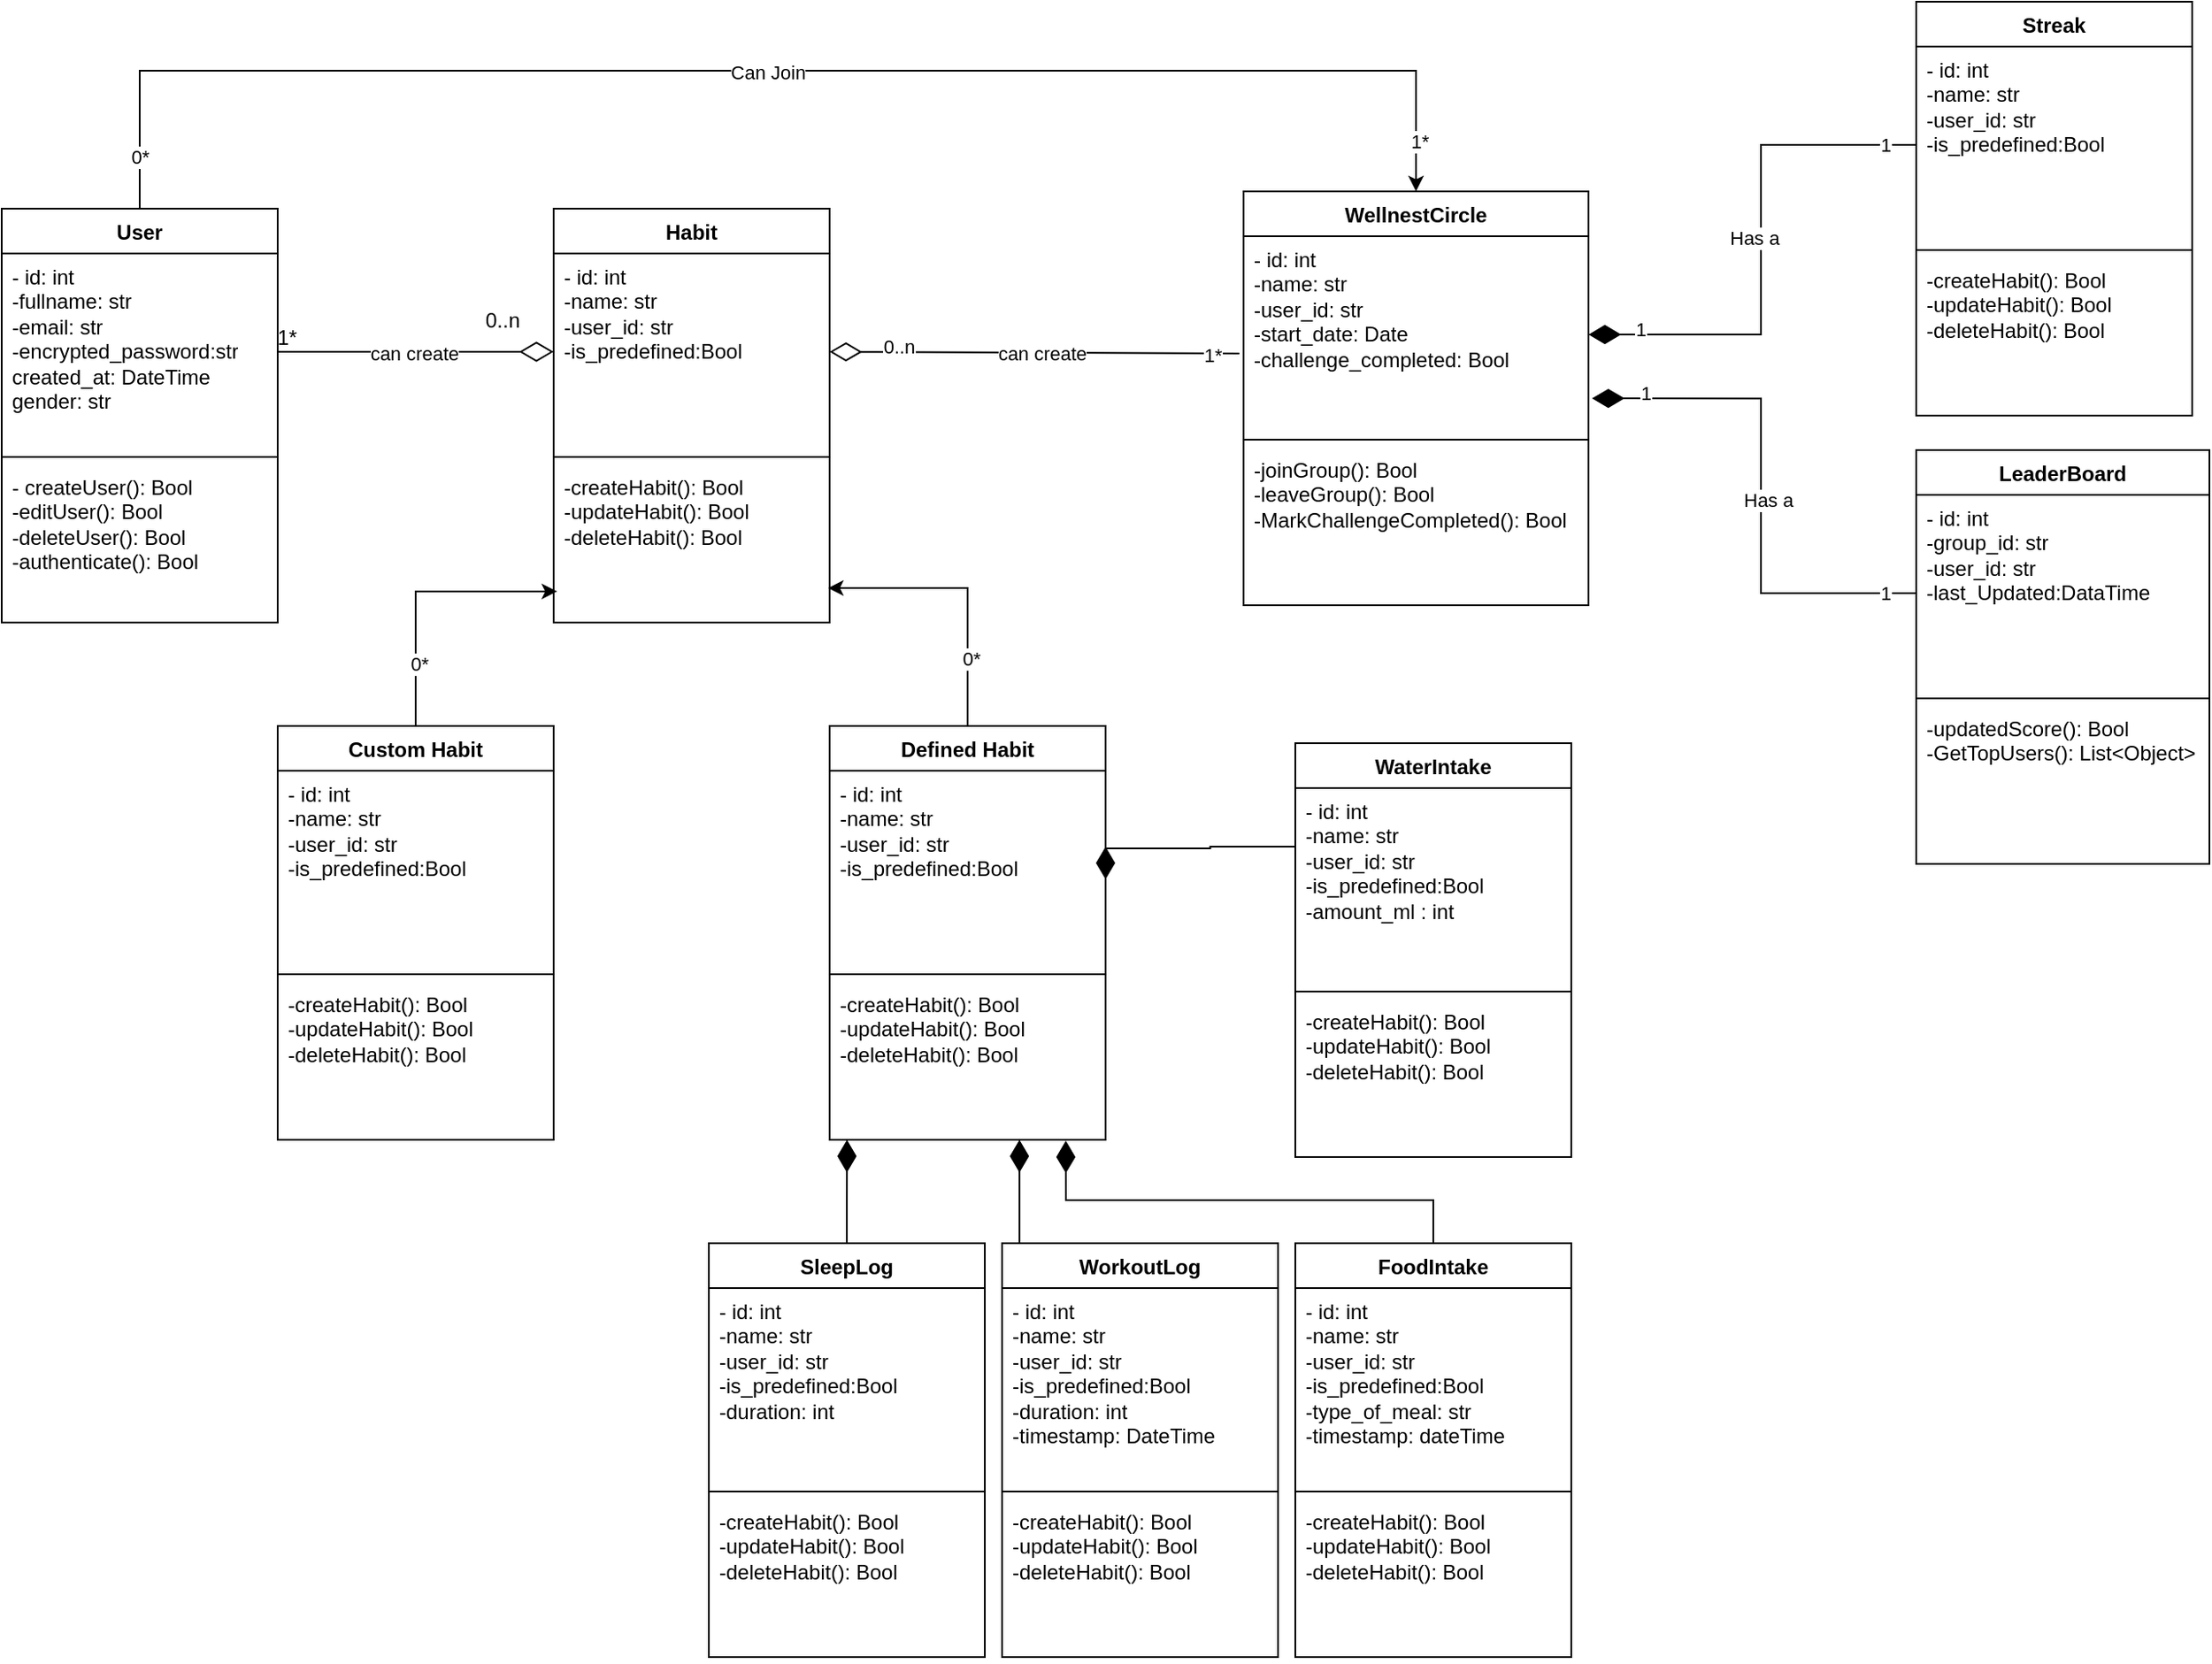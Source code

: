 <mxfile version="28.0.3">
  <diagram id="C5RBs43oDa-KdzZeNtuy" name="Page-1">
    <mxGraphModel dx="2864" dy="1127" grid="1" gridSize="10" guides="1" tooltips="1" connect="1" arrows="1" fold="1" page="1" pageScale="1" pageWidth="827" pageHeight="1169" math="0" shadow="0">
      <root>
        <mxCell id="WIyWlLk6GJQsqaUBKTNV-0" />
        <mxCell id="WIyWlLk6GJQsqaUBKTNV-1" parent="WIyWlLk6GJQsqaUBKTNV-0" />
        <mxCell id="eKkqiOvT282JGDjXfoXD-62" style="edgeStyle=orthogonalEdgeStyle;rounded=0;orthogonalLoop=1;jettySize=auto;html=1;entryX=0.5;entryY=0;entryDx=0;entryDy=0;exitX=0.5;exitY=0;exitDx=0;exitDy=0;" edge="1" parent="WIyWlLk6GJQsqaUBKTNV-1" source="eKkqiOvT282JGDjXfoXD-5" target="eKkqiOvT282JGDjXfoXD-29">
          <mxGeometry relative="1" as="geometry">
            <mxPoint x="40" y="220" as="targetPoint" />
            <Array as="points">
              <mxPoint x="40" y="340" />
              <mxPoint x="780" y="340" />
            </Array>
          </mxGeometry>
        </mxCell>
        <mxCell id="eKkqiOvT282JGDjXfoXD-63" value="Can Join" style="edgeLabel;html=1;align=center;verticalAlign=middle;resizable=0;points=[];" vertex="1" connectable="0" parent="eKkqiOvT282JGDjXfoXD-62">
          <mxGeometry x="-0.002" y="-1" relative="1" as="geometry">
            <mxPoint as="offset" />
          </mxGeometry>
        </mxCell>
        <mxCell id="eKkqiOvT282JGDjXfoXD-64" value="1*" style="edgeLabel;html=1;align=center;verticalAlign=middle;resizable=0;points=[];" vertex="1" connectable="0" parent="eKkqiOvT282JGDjXfoXD-62">
          <mxGeometry x="0.935" y="2" relative="1" as="geometry">
            <mxPoint as="offset" />
          </mxGeometry>
        </mxCell>
        <mxCell id="eKkqiOvT282JGDjXfoXD-65" value="0*" style="edgeLabel;html=1;align=center;verticalAlign=middle;resizable=0;points=[];" vertex="1" connectable="0" parent="eKkqiOvT282JGDjXfoXD-62">
          <mxGeometry x="-0.953" relative="1" as="geometry">
            <mxPoint y="-9" as="offset" />
          </mxGeometry>
        </mxCell>
        <mxCell id="eKkqiOvT282JGDjXfoXD-5" value="User" style="swimlane;fontStyle=1;align=center;verticalAlign=top;childLayout=stackLayout;horizontal=1;startSize=26;horizontalStack=0;resizeParent=1;resizeParentMax=0;resizeLast=0;collapsible=1;marginBottom=0;whiteSpace=wrap;html=1;" vertex="1" parent="WIyWlLk6GJQsqaUBKTNV-1">
          <mxGeometry x="-40" y="420" width="160" height="240" as="geometry" />
        </mxCell>
        <mxCell id="eKkqiOvT282JGDjXfoXD-6" value="- id: int&lt;div&gt;-fullname: str&lt;/div&gt;&lt;div&gt;-email: str&lt;/div&gt;&lt;div&gt;-encrypted_password:str&lt;/div&gt;&lt;div&gt;created_at: DateTime&lt;/div&gt;&lt;div&gt;gender: str&lt;/div&gt;&lt;div&gt;&lt;br&gt;&lt;/div&gt;" style="text;strokeColor=none;fillColor=none;align=left;verticalAlign=top;spacingLeft=4;spacingRight=4;overflow=hidden;rotatable=0;points=[[0,0.5],[1,0.5]];portConstraint=eastwest;whiteSpace=wrap;html=1;" vertex="1" parent="eKkqiOvT282JGDjXfoXD-5">
          <mxGeometry y="26" width="160" height="114" as="geometry" />
        </mxCell>
        <mxCell id="eKkqiOvT282JGDjXfoXD-7" value="" style="line;strokeWidth=1;fillColor=none;align=left;verticalAlign=middle;spacingTop=-1;spacingLeft=3;spacingRight=3;rotatable=0;labelPosition=right;points=[];portConstraint=eastwest;strokeColor=inherit;" vertex="1" parent="eKkqiOvT282JGDjXfoXD-5">
          <mxGeometry y="140" width="160" height="8" as="geometry" />
        </mxCell>
        <mxCell id="eKkqiOvT282JGDjXfoXD-8" value="- createUser(): Bool&lt;div&gt;-editUser(): Bool&lt;/div&gt;&lt;div&gt;-deleteUser(): Bool&lt;/div&gt;&lt;div&gt;-authenticate(): Bool&lt;br&gt;&lt;div&gt;&lt;br&gt;&lt;/div&gt;&lt;/div&gt;" style="text;strokeColor=none;fillColor=none;align=left;verticalAlign=top;spacingLeft=4;spacingRight=4;overflow=hidden;rotatable=0;points=[[0,0.5],[1,0.5]];portConstraint=eastwest;whiteSpace=wrap;html=1;" vertex="1" parent="eKkqiOvT282JGDjXfoXD-5">
          <mxGeometry y="148" width="160" height="92" as="geometry" />
        </mxCell>
        <mxCell id="eKkqiOvT282JGDjXfoXD-9" value="Habit" style="swimlane;fontStyle=1;align=center;verticalAlign=top;childLayout=stackLayout;horizontal=1;startSize=26;horizontalStack=0;resizeParent=1;resizeParentMax=0;resizeLast=0;collapsible=1;marginBottom=0;whiteSpace=wrap;html=1;" vertex="1" parent="WIyWlLk6GJQsqaUBKTNV-1">
          <mxGeometry x="280" y="420" width="160" height="240" as="geometry" />
        </mxCell>
        <mxCell id="eKkqiOvT282JGDjXfoXD-10" value="- id: int&lt;div&gt;-name: str&lt;/div&gt;&lt;div&gt;-user_id: str&lt;/div&gt;&lt;div&gt;-is_predefined:Bool&lt;/div&gt;&lt;div&gt;&lt;br&gt;&lt;/div&gt;&lt;div&gt;&lt;br&gt;&lt;/div&gt;" style="text;strokeColor=none;fillColor=none;align=left;verticalAlign=top;spacingLeft=4;spacingRight=4;overflow=hidden;rotatable=0;points=[[0,0.5],[1,0.5]];portConstraint=eastwest;whiteSpace=wrap;html=1;" vertex="1" parent="eKkqiOvT282JGDjXfoXD-9">
          <mxGeometry y="26" width="160" height="114" as="geometry" />
        </mxCell>
        <mxCell id="eKkqiOvT282JGDjXfoXD-11" value="" style="line;strokeWidth=1;fillColor=none;align=left;verticalAlign=middle;spacingTop=-1;spacingLeft=3;spacingRight=3;rotatable=0;labelPosition=right;points=[];portConstraint=eastwest;strokeColor=inherit;" vertex="1" parent="eKkqiOvT282JGDjXfoXD-9">
          <mxGeometry y="140" width="160" height="8" as="geometry" />
        </mxCell>
        <mxCell id="eKkqiOvT282JGDjXfoXD-12" value="&lt;div&gt;&lt;div&gt;-createHabit(): Bool&lt;/div&gt;&lt;/div&gt;&lt;div&gt;-updateHabit(): Bool&lt;/div&gt;&lt;div&gt;-deleteHabit(): Bool&lt;/div&gt;" style="text;strokeColor=none;fillColor=none;align=left;verticalAlign=top;spacingLeft=4;spacingRight=4;overflow=hidden;rotatable=0;points=[[0,0.5],[1,0.5]];portConstraint=eastwest;whiteSpace=wrap;html=1;" vertex="1" parent="eKkqiOvT282JGDjXfoXD-9">
          <mxGeometry y="148" width="160" height="92" as="geometry" />
        </mxCell>
        <mxCell id="eKkqiOvT282JGDjXfoXD-13" style="edgeStyle=orthogonalEdgeStyle;rounded=0;orthogonalLoop=1;jettySize=auto;html=1;exitX=1;exitY=0.5;exitDx=0;exitDy=0;entryX=0;entryY=0.5;entryDx=0;entryDy=0;endArrow=diamondThin;endFill=0;startSize=12;endSize=17;" edge="1" parent="WIyWlLk6GJQsqaUBKTNV-1" source="eKkqiOvT282JGDjXfoXD-6" target="eKkqiOvT282JGDjXfoXD-10">
          <mxGeometry relative="1" as="geometry" />
        </mxCell>
        <mxCell id="eKkqiOvT282JGDjXfoXD-14" value="can create" style="edgeLabel;html=1;align=center;verticalAlign=middle;resizable=0;points=[];" vertex="1" connectable="0" parent="eKkqiOvT282JGDjXfoXD-13">
          <mxGeometry x="-0.013" y="-1" relative="1" as="geometry">
            <mxPoint as="offset" />
          </mxGeometry>
        </mxCell>
        <mxCell id="eKkqiOvT282JGDjXfoXD-15" value="1*" style="text;html=1;align=center;verticalAlign=middle;resizable=0;points=[];autosize=1;strokeColor=none;fillColor=none;" vertex="1" parent="WIyWlLk6GJQsqaUBKTNV-1">
          <mxGeometry x="110" y="480" width="30" height="30" as="geometry" />
        </mxCell>
        <mxCell id="eKkqiOvT282JGDjXfoXD-16" value="0..n" style="text;html=1;align=center;verticalAlign=middle;resizable=0;points=[];autosize=1;strokeColor=none;fillColor=none;" vertex="1" parent="WIyWlLk6GJQsqaUBKTNV-1">
          <mxGeometry x="230" y="470" width="40" height="30" as="geometry" />
        </mxCell>
        <mxCell id="eKkqiOvT282JGDjXfoXD-25" style="edgeStyle=orthogonalEdgeStyle;rounded=0;orthogonalLoop=1;jettySize=auto;html=1;exitX=0.5;exitY=0;exitDx=0;exitDy=0;entryX=0.013;entryY=0.804;entryDx=0;entryDy=0;entryPerimeter=0;" edge="1" parent="WIyWlLk6GJQsqaUBKTNV-1" source="eKkqiOvT282JGDjXfoXD-17" target="eKkqiOvT282JGDjXfoXD-12">
          <mxGeometry relative="1" as="geometry">
            <mxPoint x="360" y="670" as="targetPoint" />
          </mxGeometry>
        </mxCell>
        <mxCell id="eKkqiOvT282JGDjXfoXD-28" value="0*" style="edgeLabel;html=1;align=center;verticalAlign=middle;resizable=0;points=[];" vertex="1" connectable="0" parent="eKkqiOvT282JGDjXfoXD-25">
          <mxGeometry x="-0.55" y="-2" relative="1" as="geometry">
            <mxPoint as="offset" />
          </mxGeometry>
        </mxCell>
        <mxCell id="eKkqiOvT282JGDjXfoXD-17" value="Custom Habit" style="swimlane;fontStyle=1;align=center;verticalAlign=top;childLayout=stackLayout;horizontal=1;startSize=26;horizontalStack=0;resizeParent=1;resizeParentMax=0;resizeLast=0;collapsible=1;marginBottom=0;whiteSpace=wrap;html=1;" vertex="1" parent="WIyWlLk6GJQsqaUBKTNV-1">
          <mxGeometry x="120" y="720" width="160" height="240" as="geometry" />
        </mxCell>
        <mxCell id="eKkqiOvT282JGDjXfoXD-18" value="- id: int&lt;div&gt;-name: str&lt;/div&gt;&lt;div&gt;-user_id: str&lt;/div&gt;&lt;div&gt;-is_predefined:Bool&lt;/div&gt;&lt;div&gt;&lt;br&gt;&lt;/div&gt;&lt;div&gt;&lt;br&gt;&lt;/div&gt;" style="text;strokeColor=none;fillColor=none;align=left;verticalAlign=top;spacingLeft=4;spacingRight=4;overflow=hidden;rotatable=0;points=[[0,0.5],[1,0.5]];portConstraint=eastwest;whiteSpace=wrap;html=1;" vertex="1" parent="eKkqiOvT282JGDjXfoXD-17">
          <mxGeometry y="26" width="160" height="114" as="geometry" />
        </mxCell>
        <mxCell id="eKkqiOvT282JGDjXfoXD-19" value="" style="line;strokeWidth=1;fillColor=none;align=left;verticalAlign=middle;spacingTop=-1;spacingLeft=3;spacingRight=3;rotatable=0;labelPosition=right;points=[];portConstraint=eastwest;strokeColor=inherit;" vertex="1" parent="eKkqiOvT282JGDjXfoXD-17">
          <mxGeometry y="140" width="160" height="8" as="geometry" />
        </mxCell>
        <mxCell id="eKkqiOvT282JGDjXfoXD-20" value="&lt;div&gt;&lt;div&gt;-createHabit(): Bool&lt;/div&gt;&lt;/div&gt;&lt;div&gt;-updateHabit(): Bool&lt;/div&gt;&lt;div&gt;-deleteHabit(): Bool&lt;/div&gt;" style="text;strokeColor=none;fillColor=none;align=left;verticalAlign=top;spacingLeft=4;spacingRight=4;overflow=hidden;rotatable=0;points=[[0,0.5],[1,0.5]];portConstraint=eastwest;whiteSpace=wrap;html=1;" vertex="1" parent="eKkqiOvT282JGDjXfoXD-17">
          <mxGeometry y="148" width="160" height="92" as="geometry" />
        </mxCell>
        <mxCell id="eKkqiOvT282JGDjXfoXD-21" value="Defined Habit" style="swimlane;fontStyle=1;align=center;verticalAlign=top;childLayout=stackLayout;horizontal=1;startSize=26;horizontalStack=0;resizeParent=1;resizeParentMax=0;resizeLast=0;collapsible=1;marginBottom=0;whiteSpace=wrap;html=1;" vertex="1" parent="WIyWlLk6GJQsqaUBKTNV-1">
          <mxGeometry x="440" y="720" width="160" height="240" as="geometry" />
        </mxCell>
        <mxCell id="eKkqiOvT282JGDjXfoXD-22" value="- id: int&lt;div&gt;-name: str&lt;/div&gt;&lt;div&gt;-user_id: str&lt;/div&gt;&lt;div&gt;-is_predefined:Bool&lt;/div&gt;&lt;div&gt;&lt;br&gt;&lt;/div&gt;&lt;div&gt;&lt;br&gt;&lt;/div&gt;" style="text;strokeColor=none;fillColor=none;align=left;verticalAlign=top;spacingLeft=4;spacingRight=4;overflow=hidden;rotatable=0;points=[[0,0.5],[1,0.5]];portConstraint=eastwest;whiteSpace=wrap;html=1;" vertex="1" parent="eKkqiOvT282JGDjXfoXD-21">
          <mxGeometry y="26" width="160" height="114" as="geometry" />
        </mxCell>
        <mxCell id="eKkqiOvT282JGDjXfoXD-23" value="" style="line;strokeWidth=1;fillColor=none;align=left;verticalAlign=middle;spacingTop=-1;spacingLeft=3;spacingRight=3;rotatable=0;labelPosition=right;points=[];portConstraint=eastwest;strokeColor=inherit;" vertex="1" parent="eKkqiOvT282JGDjXfoXD-21">
          <mxGeometry y="140" width="160" height="8" as="geometry" />
        </mxCell>
        <mxCell id="eKkqiOvT282JGDjXfoXD-24" value="&lt;div&gt;&lt;div&gt;-createHabit(): Bool&lt;/div&gt;&lt;/div&gt;&lt;div&gt;-updateHabit(): Bool&lt;/div&gt;&lt;div&gt;-deleteHabit(): Bool&lt;/div&gt;" style="text;strokeColor=none;fillColor=none;align=left;verticalAlign=top;spacingLeft=4;spacingRight=4;overflow=hidden;rotatable=0;points=[[0,0.5],[1,0.5]];portConstraint=eastwest;whiteSpace=wrap;html=1;" vertex="1" parent="eKkqiOvT282JGDjXfoXD-21">
          <mxGeometry y="148" width="160" height="92" as="geometry" />
        </mxCell>
        <mxCell id="eKkqiOvT282JGDjXfoXD-26" style="edgeStyle=orthogonalEdgeStyle;rounded=0;orthogonalLoop=1;jettySize=auto;html=1;exitX=0.5;exitY=0;exitDx=0;exitDy=0;entryX=0.994;entryY=0.783;entryDx=0;entryDy=0;entryPerimeter=0;" edge="1" parent="WIyWlLk6GJQsqaUBKTNV-1" source="eKkqiOvT282JGDjXfoXD-21" target="eKkqiOvT282JGDjXfoXD-12">
          <mxGeometry relative="1" as="geometry" />
        </mxCell>
        <mxCell id="eKkqiOvT282JGDjXfoXD-27" value="0*" style="edgeLabel;html=1;align=center;verticalAlign=middle;resizable=0;points=[];" vertex="1" connectable="0" parent="eKkqiOvT282JGDjXfoXD-26">
          <mxGeometry x="-0.515" y="-2" relative="1" as="geometry">
            <mxPoint as="offset" />
          </mxGeometry>
        </mxCell>
        <mxCell id="eKkqiOvT282JGDjXfoXD-29" value="WellnestCircle" style="swimlane;fontStyle=1;align=center;verticalAlign=top;childLayout=stackLayout;horizontal=1;startSize=26;horizontalStack=0;resizeParent=1;resizeParentMax=0;resizeLast=0;collapsible=1;marginBottom=0;whiteSpace=wrap;html=1;" vertex="1" parent="WIyWlLk6GJQsqaUBKTNV-1">
          <mxGeometry x="680" y="410" width="200" height="240" as="geometry" />
        </mxCell>
        <mxCell id="eKkqiOvT282JGDjXfoXD-30" value="- id: int&lt;div&gt;-name: str&lt;/div&gt;&lt;div&gt;-user_id: str&lt;/div&gt;&lt;div&gt;-start_date: Date&lt;/div&gt;&lt;div&gt;-challenge_completed: Bool&lt;/div&gt;&lt;div&gt;&lt;br&gt;&lt;/div&gt;&lt;div&gt;&lt;br&gt;&lt;/div&gt;" style="text;strokeColor=none;fillColor=none;align=left;verticalAlign=top;spacingLeft=4;spacingRight=4;overflow=hidden;rotatable=0;points=[[0,0.5],[1,0.5]];portConstraint=eastwest;whiteSpace=wrap;html=1;" vertex="1" parent="eKkqiOvT282JGDjXfoXD-29">
          <mxGeometry y="26" width="200" height="114" as="geometry" />
        </mxCell>
        <mxCell id="eKkqiOvT282JGDjXfoXD-31" value="" style="line;strokeWidth=1;fillColor=none;align=left;verticalAlign=middle;spacingTop=-1;spacingLeft=3;spacingRight=3;rotatable=0;labelPosition=right;points=[];portConstraint=eastwest;strokeColor=inherit;" vertex="1" parent="eKkqiOvT282JGDjXfoXD-29">
          <mxGeometry y="140" width="200" height="8" as="geometry" />
        </mxCell>
        <mxCell id="eKkqiOvT282JGDjXfoXD-32" value="&lt;div&gt;&lt;div&gt;-joinGroup(): Bool&lt;/div&gt;&lt;/div&gt;&lt;div&gt;-leaveGroup(): Bool&lt;/div&gt;&lt;div&gt;-MarkChallengeCompleted(): Bool&lt;/div&gt;" style="text;strokeColor=none;fillColor=none;align=left;verticalAlign=top;spacingLeft=4;spacingRight=4;overflow=hidden;rotatable=0;points=[[0,0.5],[1,0.5]];portConstraint=eastwest;whiteSpace=wrap;html=1;" vertex="1" parent="eKkqiOvT282JGDjXfoXD-29">
          <mxGeometry y="148" width="200" height="92" as="geometry" />
        </mxCell>
        <mxCell id="eKkqiOvT282JGDjXfoXD-35" style="edgeStyle=orthogonalEdgeStyle;rounded=0;orthogonalLoop=1;jettySize=auto;html=1;exitX=1;exitY=0.5;exitDx=0;exitDy=0;entryX=-0.012;entryY=0.596;entryDx=0;entryDy=0;entryPerimeter=0;endArrow=none;endFill=0;startArrow=diamondThin;startFill=0;startSize=16;" edge="1" parent="WIyWlLk6GJQsqaUBKTNV-1" source="eKkqiOvT282JGDjXfoXD-10" target="eKkqiOvT282JGDjXfoXD-30">
          <mxGeometry relative="1" as="geometry">
            <Array as="points">
              <mxPoint x="440" y="504" />
            </Array>
          </mxGeometry>
        </mxCell>
        <mxCell id="eKkqiOvT282JGDjXfoXD-36" value="can create" style="edgeLabel;html=1;align=center;verticalAlign=middle;resizable=0;points=[];" vertex="1" connectable="0" parent="eKkqiOvT282JGDjXfoXD-35">
          <mxGeometry x="0.037" relative="1" as="geometry">
            <mxPoint as="offset" />
          </mxGeometry>
        </mxCell>
        <mxCell id="eKkqiOvT282JGDjXfoXD-37" value="0..n" style="edgeLabel;html=1;align=center;verticalAlign=middle;resizable=0;points=[];" vertex="1" connectable="0" parent="eKkqiOvT282JGDjXfoXD-35">
          <mxGeometry x="-0.883" y="3" relative="1" as="geometry">
            <mxPoint x="26" as="offset" />
          </mxGeometry>
        </mxCell>
        <mxCell id="eKkqiOvT282JGDjXfoXD-38" value="1*" style="edgeLabel;html=1;align=center;verticalAlign=middle;resizable=0;points=[];" vertex="1" connectable="0" parent="eKkqiOvT282JGDjXfoXD-35">
          <mxGeometry x="0.865" y="-1" relative="1" as="geometry">
            <mxPoint as="offset" />
          </mxGeometry>
        </mxCell>
        <mxCell id="eKkqiOvT282JGDjXfoXD-39" value="Streak" style="swimlane;fontStyle=1;align=center;verticalAlign=top;childLayout=stackLayout;horizontal=1;startSize=26;horizontalStack=0;resizeParent=1;resizeParentMax=0;resizeLast=0;collapsible=1;marginBottom=0;whiteSpace=wrap;html=1;" vertex="1" parent="WIyWlLk6GJQsqaUBKTNV-1">
          <mxGeometry x="1070" y="300" width="160" height="240" as="geometry" />
        </mxCell>
        <mxCell id="eKkqiOvT282JGDjXfoXD-40" value="- id: int&lt;div&gt;-name: str&lt;/div&gt;&lt;div&gt;-user_id: str&lt;/div&gt;&lt;div&gt;-is_predefined:Bool&lt;/div&gt;&lt;div&gt;&lt;br&gt;&lt;/div&gt;&lt;div&gt;&lt;br&gt;&lt;/div&gt;" style="text;strokeColor=none;fillColor=none;align=left;verticalAlign=top;spacingLeft=4;spacingRight=4;overflow=hidden;rotatable=0;points=[[0,0.5],[1,0.5]];portConstraint=eastwest;whiteSpace=wrap;html=1;" vertex="1" parent="eKkqiOvT282JGDjXfoXD-39">
          <mxGeometry y="26" width="160" height="114" as="geometry" />
        </mxCell>
        <mxCell id="eKkqiOvT282JGDjXfoXD-41" value="" style="line;strokeWidth=1;fillColor=none;align=left;verticalAlign=middle;spacingTop=-1;spacingLeft=3;spacingRight=3;rotatable=0;labelPosition=right;points=[];portConstraint=eastwest;strokeColor=inherit;" vertex="1" parent="eKkqiOvT282JGDjXfoXD-39">
          <mxGeometry y="140" width="160" height="8" as="geometry" />
        </mxCell>
        <mxCell id="eKkqiOvT282JGDjXfoXD-42" value="&lt;div&gt;&lt;div&gt;-createHabit(): Bool&lt;/div&gt;&lt;/div&gt;&lt;div&gt;-updateHabit(): Bool&lt;/div&gt;&lt;div&gt;-deleteHabit(): Bool&lt;/div&gt;" style="text;strokeColor=none;fillColor=none;align=left;verticalAlign=top;spacingLeft=4;spacingRight=4;overflow=hidden;rotatable=0;points=[[0,0.5],[1,0.5]];portConstraint=eastwest;whiteSpace=wrap;html=1;" vertex="1" parent="eKkqiOvT282JGDjXfoXD-39">
          <mxGeometry y="148" width="160" height="92" as="geometry" />
        </mxCell>
        <mxCell id="eKkqiOvT282JGDjXfoXD-43" style="edgeStyle=orthogonalEdgeStyle;rounded=0;orthogonalLoop=1;jettySize=auto;html=1;entryX=1;entryY=0.5;entryDx=0;entryDy=0;endArrow=diamondThin;endFill=1;endSize=16;" edge="1" parent="WIyWlLk6GJQsqaUBKTNV-1" source="eKkqiOvT282JGDjXfoXD-40" target="eKkqiOvT282JGDjXfoXD-30">
          <mxGeometry relative="1" as="geometry" />
        </mxCell>
        <mxCell id="eKkqiOvT282JGDjXfoXD-44" value="1" style="edgeLabel;html=1;align=center;verticalAlign=middle;resizable=0;points=[];" vertex="1" connectable="0" parent="eKkqiOvT282JGDjXfoXD-43">
          <mxGeometry x="-0.876" relative="1" as="geometry">
            <mxPoint as="offset" />
          </mxGeometry>
        </mxCell>
        <mxCell id="eKkqiOvT282JGDjXfoXD-45" value="1" style="edgeLabel;html=1;align=center;verticalAlign=middle;resizable=0;points=[];" vertex="1" connectable="0" parent="eKkqiOvT282JGDjXfoXD-43">
          <mxGeometry x="0.865" relative="1" as="geometry">
            <mxPoint x="10" y="-3" as="offset" />
          </mxGeometry>
        </mxCell>
        <mxCell id="eKkqiOvT282JGDjXfoXD-46" value="Has a" style="edgeLabel;html=1;align=center;verticalAlign=middle;resizable=0;points=[];" vertex="1" connectable="0" parent="eKkqiOvT282JGDjXfoXD-43">
          <mxGeometry x="-0.04" y="-4" relative="1" as="geometry">
            <mxPoint as="offset" />
          </mxGeometry>
        </mxCell>
        <mxCell id="eKkqiOvT282JGDjXfoXD-54" value="LeaderBoard" style="swimlane;fontStyle=1;align=center;verticalAlign=top;childLayout=stackLayout;horizontal=1;startSize=26;horizontalStack=0;resizeParent=1;resizeParentMax=0;resizeLast=0;collapsible=1;marginBottom=0;whiteSpace=wrap;html=1;" vertex="1" parent="WIyWlLk6GJQsqaUBKTNV-1">
          <mxGeometry x="1070" y="560" width="170" height="240" as="geometry" />
        </mxCell>
        <mxCell id="eKkqiOvT282JGDjXfoXD-55" value="- id: int&lt;div&gt;-group_id: str&lt;/div&gt;&lt;div&gt;-user_id: str&lt;/div&gt;&lt;div&gt;-last_Updated:DataTime&lt;/div&gt;&lt;div&gt;&lt;br&gt;&lt;/div&gt;&lt;div&gt;&lt;br&gt;&lt;/div&gt;" style="text;strokeColor=none;fillColor=none;align=left;verticalAlign=top;spacingLeft=4;spacingRight=4;overflow=hidden;rotatable=0;points=[[0,0.5],[1,0.5]];portConstraint=eastwest;whiteSpace=wrap;html=1;" vertex="1" parent="eKkqiOvT282JGDjXfoXD-54">
          <mxGeometry y="26" width="170" height="114" as="geometry" />
        </mxCell>
        <mxCell id="eKkqiOvT282JGDjXfoXD-56" value="" style="line;strokeWidth=1;fillColor=none;align=left;verticalAlign=middle;spacingTop=-1;spacingLeft=3;spacingRight=3;rotatable=0;labelPosition=right;points=[];portConstraint=eastwest;strokeColor=inherit;" vertex="1" parent="eKkqiOvT282JGDjXfoXD-54">
          <mxGeometry y="140" width="170" height="8" as="geometry" />
        </mxCell>
        <mxCell id="eKkqiOvT282JGDjXfoXD-57" value="&lt;div&gt;&lt;div&gt;-updatedScore(): Bool&lt;/div&gt;&lt;/div&gt;&lt;div&gt;-GetTopUsers(): List&amp;lt;Object&amp;gt;&lt;/div&gt;&lt;div&gt;&lt;br&gt;&lt;/div&gt;" style="text;strokeColor=none;fillColor=none;align=left;verticalAlign=top;spacingLeft=4;spacingRight=4;overflow=hidden;rotatable=0;points=[[0,0.5],[1,0.5]];portConstraint=eastwest;whiteSpace=wrap;html=1;" vertex="1" parent="eKkqiOvT282JGDjXfoXD-54">
          <mxGeometry y="148" width="170" height="92" as="geometry" />
        </mxCell>
        <mxCell id="eKkqiOvT282JGDjXfoXD-58" style="edgeStyle=orthogonalEdgeStyle;rounded=0;orthogonalLoop=1;jettySize=auto;html=1;entryX=1.01;entryY=0.825;entryDx=0;entryDy=0;endArrow=diamondThin;endFill=1;endSize=16;entryPerimeter=0;" edge="1" parent="WIyWlLk6GJQsqaUBKTNV-1" source="eKkqiOvT282JGDjXfoXD-55" target="eKkqiOvT282JGDjXfoXD-30">
          <mxGeometry relative="1" as="geometry">
            <mxPoint x="880" y="753" as="targetPoint" />
          </mxGeometry>
        </mxCell>
        <mxCell id="eKkqiOvT282JGDjXfoXD-59" value="1" style="edgeLabel;html=1;align=center;verticalAlign=middle;resizable=0;points=[];" vertex="1" connectable="0" parent="eKkqiOvT282JGDjXfoXD-58">
          <mxGeometry x="-0.876" relative="1" as="geometry">
            <mxPoint as="offset" />
          </mxGeometry>
        </mxCell>
        <mxCell id="eKkqiOvT282JGDjXfoXD-60" value="1" style="edgeLabel;html=1;align=center;verticalAlign=middle;resizable=0;points=[];" vertex="1" connectable="0" parent="eKkqiOvT282JGDjXfoXD-58">
          <mxGeometry x="0.865" relative="1" as="geometry">
            <mxPoint x="10" y="-3" as="offset" />
          </mxGeometry>
        </mxCell>
        <mxCell id="eKkqiOvT282JGDjXfoXD-61" value="Has a" style="edgeLabel;html=1;align=center;verticalAlign=middle;resizable=0;points=[];" vertex="1" connectable="0" parent="eKkqiOvT282JGDjXfoXD-58">
          <mxGeometry x="-0.04" y="-4" relative="1" as="geometry">
            <mxPoint as="offset" />
          </mxGeometry>
        </mxCell>
        <mxCell id="eKkqiOvT282JGDjXfoXD-66" value="WaterIntake" style="swimlane;fontStyle=1;align=center;verticalAlign=top;childLayout=stackLayout;horizontal=1;startSize=26;horizontalStack=0;resizeParent=1;resizeParentMax=0;resizeLast=0;collapsible=1;marginBottom=0;whiteSpace=wrap;html=1;" vertex="1" parent="WIyWlLk6GJQsqaUBKTNV-1">
          <mxGeometry x="710" y="730" width="160" height="240" as="geometry" />
        </mxCell>
        <mxCell id="eKkqiOvT282JGDjXfoXD-67" value="- id: int&lt;div&gt;-name: str&lt;/div&gt;&lt;div&gt;-user_id: str&lt;/div&gt;&lt;div&gt;-is_predefined:Bool&lt;/div&gt;&lt;div&gt;-amount_ml : int&lt;/div&gt;&lt;div&gt;&lt;br&gt;&lt;/div&gt;&lt;div&gt;&lt;br&gt;&lt;/div&gt;" style="text;strokeColor=none;fillColor=none;align=left;verticalAlign=top;spacingLeft=4;spacingRight=4;overflow=hidden;rotatable=0;points=[[0,0.5],[1,0.5]];portConstraint=eastwest;whiteSpace=wrap;html=1;" vertex="1" parent="eKkqiOvT282JGDjXfoXD-66">
          <mxGeometry y="26" width="160" height="114" as="geometry" />
        </mxCell>
        <mxCell id="eKkqiOvT282JGDjXfoXD-68" value="" style="line;strokeWidth=1;fillColor=none;align=left;verticalAlign=middle;spacingTop=-1;spacingLeft=3;spacingRight=3;rotatable=0;labelPosition=right;points=[];portConstraint=eastwest;strokeColor=inherit;" vertex="1" parent="eKkqiOvT282JGDjXfoXD-66">
          <mxGeometry y="140" width="160" height="8" as="geometry" />
        </mxCell>
        <mxCell id="eKkqiOvT282JGDjXfoXD-69" value="&lt;div&gt;&lt;div&gt;-createHabit(): Bool&lt;/div&gt;&lt;/div&gt;&lt;div&gt;-updateHabit(): Bool&lt;/div&gt;&lt;div&gt;-deleteHabit(): Bool&lt;/div&gt;" style="text;strokeColor=none;fillColor=none;align=left;verticalAlign=top;spacingLeft=4;spacingRight=4;overflow=hidden;rotatable=0;points=[[0,0.5],[1,0.5]];portConstraint=eastwest;whiteSpace=wrap;html=1;" vertex="1" parent="eKkqiOvT282JGDjXfoXD-66">
          <mxGeometry y="148" width="160" height="92" as="geometry" />
        </mxCell>
        <mxCell id="eKkqiOvT282JGDjXfoXD-70" value="FoodIntake" style="swimlane;fontStyle=1;align=center;verticalAlign=top;childLayout=stackLayout;horizontal=1;startSize=26;horizontalStack=0;resizeParent=1;resizeParentMax=0;resizeLast=0;collapsible=1;marginBottom=0;whiteSpace=wrap;html=1;" vertex="1" parent="WIyWlLk6GJQsqaUBKTNV-1">
          <mxGeometry x="710" y="1020" width="160" height="240" as="geometry" />
        </mxCell>
        <mxCell id="eKkqiOvT282JGDjXfoXD-71" value="- id: int&lt;div&gt;-name: str&lt;/div&gt;&lt;div&gt;-user_id: str&lt;/div&gt;&lt;div&gt;-is_predefined:Bool&lt;/div&gt;&lt;div&gt;-type_of_meal: str&lt;/div&gt;&lt;div&gt;-timestamp: dateTime&lt;/div&gt;&lt;div&gt;&lt;br&gt;&lt;/div&gt;&lt;div&gt;&lt;br&gt;&lt;/div&gt;" style="text;strokeColor=none;fillColor=none;align=left;verticalAlign=top;spacingLeft=4;spacingRight=4;overflow=hidden;rotatable=0;points=[[0,0.5],[1,0.5]];portConstraint=eastwest;whiteSpace=wrap;html=1;" vertex="1" parent="eKkqiOvT282JGDjXfoXD-70">
          <mxGeometry y="26" width="160" height="114" as="geometry" />
        </mxCell>
        <mxCell id="eKkqiOvT282JGDjXfoXD-72" value="" style="line;strokeWidth=1;fillColor=none;align=left;verticalAlign=middle;spacingTop=-1;spacingLeft=3;spacingRight=3;rotatable=0;labelPosition=right;points=[];portConstraint=eastwest;strokeColor=inherit;" vertex="1" parent="eKkqiOvT282JGDjXfoXD-70">
          <mxGeometry y="140" width="160" height="8" as="geometry" />
        </mxCell>
        <mxCell id="eKkqiOvT282JGDjXfoXD-73" value="&lt;div&gt;&lt;div&gt;-createHabit(): Bool&lt;/div&gt;&lt;/div&gt;&lt;div&gt;-updateHabit(): Bool&lt;/div&gt;&lt;div&gt;-deleteHabit(): Bool&lt;/div&gt;" style="text;strokeColor=none;fillColor=none;align=left;verticalAlign=top;spacingLeft=4;spacingRight=4;overflow=hidden;rotatable=0;points=[[0,0.5],[1,0.5]];portConstraint=eastwest;whiteSpace=wrap;html=1;" vertex="1" parent="eKkqiOvT282JGDjXfoXD-70">
          <mxGeometry y="148" width="160" height="92" as="geometry" />
        </mxCell>
        <mxCell id="eKkqiOvT282JGDjXfoXD-86" style="edgeStyle=orthogonalEdgeStyle;rounded=0;orthogonalLoop=1;jettySize=auto;html=1;exitX=0.063;exitY=0;exitDx=0;exitDy=0;exitPerimeter=0;entryX=0.688;entryY=1;entryDx=0;entryDy=0;entryPerimeter=0;endArrow=diamondThin;endFill=1;endSize=16;" edge="1" parent="WIyWlLk6GJQsqaUBKTNV-1" source="eKkqiOvT282JGDjXfoXD-74" target="eKkqiOvT282JGDjXfoXD-24">
          <mxGeometry relative="1" as="geometry">
            <mxPoint x="620" y="1000" as="targetPoint" />
            <mxPoint x="590" y="1000" as="sourcePoint" />
          </mxGeometry>
        </mxCell>
        <mxCell id="eKkqiOvT282JGDjXfoXD-74" value="WorkoutLog" style="swimlane;fontStyle=1;align=center;verticalAlign=top;childLayout=stackLayout;horizontal=1;startSize=26;horizontalStack=0;resizeParent=1;resizeParentMax=0;resizeLast=0;collapsible=1;marginBottom=0;whiteSpace=wrap;html=1;" vertex="1" parent="WIyWlLk6GJQsqaUBKTNV-1">
          <mxGeometry x="540" y="1020" width="160" height="240" as="geometry" />
        </mxCell>
        <mxCell id="eKkqiOvT282JGDjXfoXD-75" value="- id: int&lt;div&gt;-name: str&lt;/div&gt;&lt;div&gt;-user_id: str&lt;/div&gt;&lt;div&gt;-is_predefined:Bool&lt;/div&gt;&lt;div&gt;-duration: int&lt;/div&gt;&lt;div&gt;-timestamp: DateTime&lt;/div&gt;&lt;div&gt;&lt;br&gt;&lt;/div&gt;&lt;div&gt;&lt;br&gt;&lt;/div&gt;" style="text;strokeColor=none;fillColor=none;align=left;verticalAlign=top;spacingLeft=4;spacingRight=4;overflow=hidden;rotatable=0;points=[[0,0.5],[1,0.5]];portConstraint=eastwest;whiteSpace=wrap;html=1;" vertex="1" parent="eKkqiOvT282JGDjXfoXD-74">
          <mxGeometry y="26" width="160" height="114" as="geometry" />
        </mxCell>
        <mxCell id="eKkqiOvT282JGDjXfoXD-76" value="" style="line;strokeWidth=1;fillColor=none;align=left;verticalAlign=middle;spacingTop=-1;spacingLeft=3;spacingRight=3;rotatable=0;labelPosition=right;points=[];portConstraint=eastwest;strokeColor=inherit;" vertex="1" parent="eKkqiOvT282JGDjXfoXD-74">
          <mxGeometry y="140" width="160" height="8" as="geometry" />
        </mxCell>
        <mxCell id="eKkqiOvT282JGDjXfoXD-77" value="&lt;div&gt;&lt;div&gt;-createHabit(): Bool&lt;/div&gt;&lt;/div&gt;&lt;div&gt;-updateHabit(): Bool&lt;/div&gt;&lt;div&gt;-deleteHabit(): Bool&lt;/div&gt;" style="text;strokeColor=none;fillColor=none;align=left;verticalAlign=top;spacingLeft=4;spacingRight=4;overflow=hidden;rotatable=0;points=[[0,0.5],[1,0.5]];portConstraint=eastwest;whiteSpace=wrap;html=1;" vertex="1" parent="eKkqiOvT282JGDjXfoXD-74">
          <mxGeometry y="148" width="160" height="92" as="geometry" />
        </mxCell>
        <mxCell id="eKkqiOvT282JGDjXfoXD-78" value="SleepLog" style="swimlane;fontStyle=1;align=center;verticalAlign=top;childLayout=stackLayout;horizontal=1;startSize=26;horizontalStack=0;resizeParent=1;resizeParentMax=0;resizeLast=0;collapsible=1;marginBottom=0;whiteSpace=wrap;html=1;" vertex="1" parent="WIyWlLk6GJQsqaUBKTNV-1">
          <mxGeometry x="370" y="1020" width="160" height="240" as="geometry" />
        </mxCell>
        <mxCell id="eKkqiOvT282JGDjXfoXD-79" value="- id: int&lt;div&gt;-name: str&lt;/div&gt;&lt;div&gt;-user_id: str&lt;/div&gt;&lt;div&gt;-is_predefined:Bool&lt;/div&gt;&lt;div&gt;-duration: int&lt;/div&gt;&lt;div&gt;&lt;br&gt;&lt;/div&gt;" style="text;strokeColor=none;fillColor=none;align=left;verticalAlign=top;spacingLeft=4;spacingRight=4;overflow=hidden;rotatable=0;points=[[0,0.5],[1,0.5]];portConstraint=eastwest;whiteSpace=wrap;html=1;" vertex="1" parent="eKkqiOvT282JGDjXfoXD-78">
          <mxGeometry y="26" width="160" height="114" as="geometry" />
        </mxCell>
        <mxCell id="eKkqiOvT282JGDjXfoXD-80" value="" style="line;strokeWidth=1;fillColor=none;align=left;verticalAlign=middle;spacingTop=-1;spacingLeft=3;spacingRight=3;rotatable=0;labelPosition=right;points=[];portConstraint=eastwest;strokeColor=inherit;" vertex="1" parent="eKkqiOvT282JGDjXfoXD-78">
          <mxGeometry y="140" width="160" height="8" as="geometry" />
        </mxCell>
        <mxCell id="eKkqiOvT282JGDjXfoXD-81" value="&lt;div&gt;&lt;div&gt;-createHabit(): Bool&lt;/div&gt;&lt;/div&gt;&lt;div&gt;-updateHabit(): Bool&lt;/div&gt;&lt;div&gt;-deleteHabit(): Bool&lt;/div&gt;" style="text;strokeColor=none;fillColor=none;align=left;verticalAlign=top;spacingLeft=4;spacingRight=4;overflow=hidden;rotatable=0;points=[[0,0.5],[1,0.5]];portConstraint=eastwest;whiteSpace=wrap;html=1;" vertex="1" parent="eKkqiOvT282JGDjXfoXD-78">
          <mxGeometry y="148" width="160" height="92" as="geometry" />
        </mxCell>
        <mxCell id="eKkqiOvT282JGDjXfoXD-83" style="edgeStyle=orthogonalEdgeStyle;rounded=0;orthogonalLoop=1;jettySize=auto;html=1;exitX=0;exitY=0.5;exitDx=0;exitDy=0;endArrow=diamondThin;endFill=1;strokeWidth=1;endSize=16;" edge="1" parent="WIyWlLk6GJQsqaUBKTNV-1">
          <mxGeometry relative="1" as="geometry">
            <mxPoint x="709.69" y="790" as="sourcePoint" />
            <mxPoint x="600" y="790" as="targetPoint" />
            <Array as="points">
              <mxPoint x="660.69" y="791" />
              <mxPoint x="599.69" y="791" />
            </Array>
          </mxGeometry>
        </mxCell>
        <mxCell id="eKkqiOvT282JGDjXfoXD-84" style="edgeStyle=orthogonalEdgeStyle;rounded=0;orthogonalLoop=1;jettySize=auto;html=1;exitX=0.5;exitY=0;exitDx=0;exitDy=0;entryX=0.856;entryY=1.005;entryDx=0;entryDy=0;entryPerimeter=0;endArrow=diamondThin;endFill=1;endSize=16;" edge="1" parent="WIyWlLk6GJQsqaUBKTNV-1" source="eKkqiOvT282JGDjXfoXD-70" target="eKkqiOvT282JGDjXfoXD-24">
          <mxGeometry relative="1" as="geometry" />
        </mxCell>
        <mxCell id="eKkqiOvT282JGDjXfoXD-87" style="edgeStyle=orthogonalEdgeStyle;rounded=0;orthogonalLoop=1;jettySize=auto;html=1;entryX=0.063;entryY=1;entryDx=0;entryDy=0;entryPerimeter=0;endArrow=diamondThin;endFill=1;endSize=16;" edge="1" parent="WIyWlLk6GJQsqaUBKTNV-1" source="eKkqiOvT282JGDjXfoXD-78" target="eKkqiOvT282JGDjXfoXD-24">
          <mxGeometry relative="1" as="geometry" />
        </mxCell>
      </root>
    </mxGraphModel>
  </diagram>
</mxfile>
